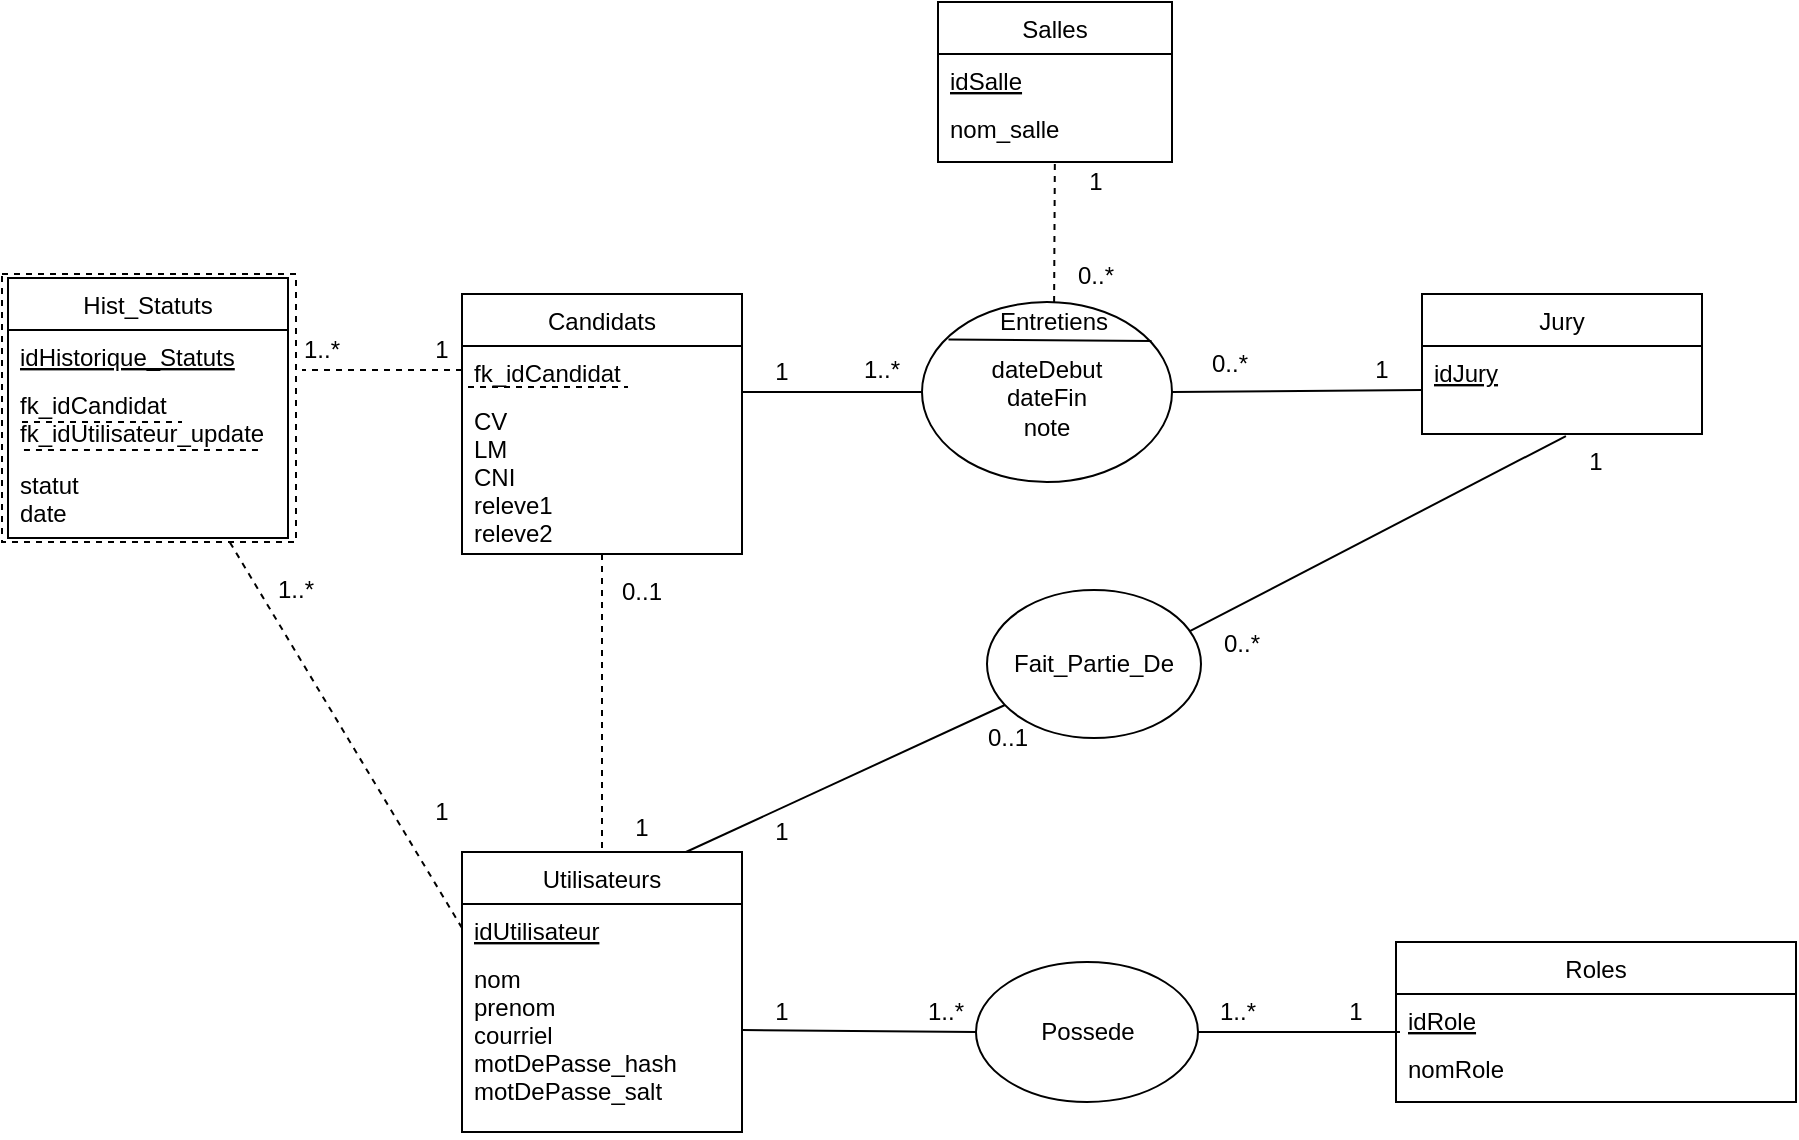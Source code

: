 <mxfile version="12.4.2" type="google" pages="1"><diagram id="_bE8Wy-HPbNyfzM_nnW1" name="Page-1"><mxGraphModel dx="733" dy="705" grid="1" gridSize="10" guides="1" tooltips="1" connect="1" arrows="1" fold="1" page="1" pageScale="1" pageWidth="827" pageHeight="1169" math="0" shadow="0"><root><mxCell id="0"/><mxCell id="1" parent="0"/><mxCell id="NbIYsQ0g4ut5Qg_8u0DJ-82" value="" style="shape=ext;double=0;rounded=0;whiteSpace=wrap;html=1;dashed=1;fillColor=none;strokeColor=#000000;recursiveResize=0;" parent="1" vertex="1"><mxGeometry x="30" y="176" width="147" height="134" as="geometry"/></mxCell><mxCell id="x4U6v0_zf-QGSQU-hkQe-8" value="Jury" style="swimlane;fontStyle=0;childLayout=stackLayout;horizontal=1;startSize=26;fillColor=none;horizontalStack=0;resizeParent=1;resizeParentMax=0;resizeLast=0;collapsible=1;marginBottom=0;" parent="1" vertex="1"><mxGeometry x="740" y="186" width="140" height="70" as="geometry"/></mxCell><mxCell id="x4U6v0_zf-QGSQU-hkQe-9" value="idJury" style="text;strokeColor=none;fillColor=none;align=left;verticalAlign=top;spacingLeft=4;spacingRight=4;overflow=hidden;rotatable=0;points=[[0,0.5],[1,0.5]];portConstraint=eastwest;fontStyle=4" parent="x4U6v0_zf-QGSQU-hkQe-8" vertex="1"><mxGeometry y="26" width="140" height="44" as="geometry"/></mxCell><mxCell id="x4U6v0_zf-QGSQU-hkQe-11" value="Candidats" style="swimlane;fontStyle=0;childLayout=stackLayout;horizontal=1;startSize=26;fillColor=none;horizontalStack=0;resizeParent=1;resizeParentMax=0;resizeLast=0;collapsible=1;marginBottom=0;" parent="1" vertex="1"><mxGeometry x="260" y="186" width="140" height="130" as="geometry"/></mxCell><mxCell id="x4U6v0_zf-QGSQU-hkQe-12" value="fk_idCandidat" style="text;strokeColor=none;fillColor=none;align=left;verticalAlign=top;spacingLeft=4;spacingRight=4;overflow=hidden;rotatable=0;points=[[0,0.5],[1,0.5]];portConstraint=eastwest;fontStyle=0" parent="x4U6v0_zf-QGSQU-hkQe-11" vertex="1"><mxGeometry y="26" width="140" height="24" as="geometry"/></mxCell><mxCell id="wnD3CFH-xDG3wQRu9zjU-3" value="" style="endArrow=none;dashed=1;html=1;fontColor=none;" parent="x4U6v0_zf-QGSQU-hkQe-11" edge="1"><mxGeometry width="50" height="50" relative="1" as="geometry"><mxPoint x="3.0" y="46.5" as="sourcePoint"/><mxPoint x="83.0" y="46.5" as="targetPoint"/></mxGeometry></mxCell><mxCell id="x4U6v0_zf-QGSQU-hkQe-13" value="CV&#xA;LM&#xA;CNI&#xA;releve1&#xA;releve2" style="text;strokeColor=none;fillColor=none;align=left;verticalAlign=top;spacingLeft=4;spacingRight=4;overflow=hidden;rotatable=0;points=[[0,0.5],[1,0.5]];portConstraint=eastwest;fontStyle=0" parent="x4U6v0_zf-QGSQU-hkQe-11" vertex="1"><mxGeometry y="50" width="140" height="80" as="geometry"/></mxCell><mxCell id="x4U6v0_zf-QGSQU-hkQe-14" value="Utilisateurs" style="swimlane;fontStyle=0;childLayout=stackLayout;horizontal=1;startSize=26;fillColor=none;horizontalStack=0;resizeParent=1;resizeParentMax=0;resizeLast=0;collapsible=1;marginBottom=0;" parent="1" vertex="1"><mxGeometry x="260" y="465" width="140" height="140" as="geometry"/></mxCell><mxCell id="x4U6v0_zf-QGSQU-hkQe-15" value="idUtilisateur" style="text;strokeColor=none;fillColor=none;align=left;verticalAlign=top;spacingLeft=4;spacingRight=4;overflow=hidden;rotatable=0;points=[[0,0.5],[1,0.5]];portConstraint=eastwest;fontStyle=4" parent="x4U6v0_zf-QGSQU-hkQe-14" vertex="1"><mxGeometry y="26" width="140" height="24" as="geometry"/></mxCell><mxCell id="x4U6v0_zf-QGSQU-hkQe-16" value="nom&#xA;prenom&#xA;courriel&#xA;motDePasse_hash&#xA;motDePasse_salt" style="text;strokeColor=none;fillColor=none;align=left;verticalAlign=top;spacingLeft=4;spacingRight=4;overflow=hidden;rotatable=0;points=[[0,0.5],[1,0.5]];portConstraint=eastwest;fontStyle=0" parent="x4U6v0_zf-QGSQU-hkQe-14" vertex="1"><mxGeometry y="50" width="140" height="90" as="geometry"/></mxCell><mxCell id="x4U6v0_zf-QGSQU-hkQe-23" value="" style="ellipse;whiteSpace=wrap;html=1;fillColor=none;" parent="1" vertex="1"><mxGeometry x="490" y="190" width="125" height="90" as="geometry"/></mxCell><mxCell id="x4U6v0_zf-QGSQU-hkQe-26" value="" style="endArrow=none;html=1;entryX=0.918;entryY=0.217;entryDx=0;entryDy=0;exitX=0.106;exitY=0.208;exitDx=0;exitDy=0;entryPerimeter=0;exitPerimeter=0;" parent="1" source="x4U6v0_zf-QGSQU-hkQe-23" target="x4U6v0_zf-QGSQU-hkQe-23" edge="1"><mxGeometry width="50" height="50" relative="1" as="geometry"><mxPoint x="475" y="237" as="sourcePoint"/><mxPoint x="595" y="237" as="targetPoint"/></mxGeometry></mxCell><mxCell id="Ezs2AWC2GHfy2kcNfuIi-11" value="" style="edgeStyle=none;orthogonalLoop=1;jettySize=auto;html=1;endArrow=none;dashed=1;" parent="1" source="x4U6v0_zf-QGSQU-hkQe-28" target="Ezs2AWC2GHfy2kcNfuIi-9" edge="1"><mxGeometry relative="1" as="geometry"/></mxCell><mxCell id="x4U6v0_zf-QGSQU-hkQe-28" value="Entretiens" style="text;html=1;strokeColor=none;fillColor=none;align=center;verticalAlign=middle;whiteSpace=wrap;rounded=0;" parent="1" vertex="1"><mxGeometry x="536" y="190" width="40" height="20" as="geometry"/></mxCell><mxCell id="x4U6v0_zf-QGSQU-hkQe-31" value="dateDebut&lt;br&gt;dateFin&lt;br&gt;note" style="text;html=1;strokeColor=none;fillColor=none;align=center;verticalAlign=middle;whiteSpace=wrap;rounded=0;" parent="1" vertex="1"><mxGeometry x="519" y="215" width="67" height="46" as="geometry"/></mxCell><mxCell id="x4U6v0_zf-QGSQU-hkQe-32" value="" style="endArrow=none;html=1;entryX=0;entryY=0.5;entryDx=0;entryDy=0;" parent="1" target="x4U6v0_zf-QGSQU-hkQe-23" edge="1"><mxGeometry width="50" height="50" relative="1" as="geometry"><mxPoint x="400" y="235" as="sourcePoint"/><mxPoint x="300" y="693" as="targetPoint"/></mxGeometry></mxCell><mxCell id="x4U6v0_zf-QGSQU-hkQe-34" value="" style="endArrow=none;html=1;entryX=1;entryY=0.5;entryDx=0;entryDy=0;exitX=0;exitY=0.5;exitDx=0;exitDy=0;" parent="1" source="x4U6v0_zf-QGSQU-hkQe-9" target="x4U6v0_zf-QGSQU-hkQe-23" edge="1"><mxGeometry width="50" height="50" relative="1" as="geometry"><mxPoint x="250" y="743" as="sourcePoint"/><mxPoint x="300" y="693" as="targetPoint"/></mxGeometry></mxCell><mxCell id="x4U6v0_zf-QGSQU-hkQe-36" value="1" style="text;html=1;strokeColor=none;fillColor=none;align=center;verticalAlign=middle;whiteSpace=wrap;rounded=0;" parent="1" vertex="1"><mxGeometry x="400" y="215" width="40" height="20" as="geometry"/></mxCell><mxCell id="x4U6v0_zf-QGSQU-hkQe-40" value="Roles" style="swimlane;fontStyle=0;childLayout=stackLayout;horizontal=1;startSize=26;fillColor=none;horizontalStack=0;resizeParent=1;resizeParentMax=0;resizeLast=0;collapsible=1;marginBottom=0;" parent="1" vertex="1"><mxGeometry x="727" y="510" width="200" height="80" as="geometry"><mxRectangle x="468.5" y="350" width="70" height="26" as="alternateBounds"/></mxGeometry></mxCell><mxCell id="wnD3CFH-xDG3wQRu9zjU-4" value="idRole" style="text;strokeColor=none;fillColor=none;align=left;verticalAlign=top;spacingLeft=4;spacingRight=4;overflow=hidden;rotatable=0;points=[[0,0.5],[1,0.5]];portConstraint=eastwest;fontStyle=4" parent="x4U6v0_zf-QGSQU-hkQe-40" vertex="1"><mxGeometry y="26" width="200" height="24" as="geometry"/></mxCell><mxCell id="x4U6v0_zf-QGSQU-hkQe-41" value="nomRole" style="text;strokeColor=none;fillColor=none;align=left;verticalAlign=top;spacingLeft=4;spacingRight=4;overflow=hidden;rotatable=0;points=[[0,0.5],[1,0.5]];portConstraint=eastwest;fontStyle=0" parent="x4U6v0_zf-QGSQU-hkQe-40" vertex="1"><mxGeometry y="50" width="200" height="30" as="geometry"/></mxCell><mxCell id="NbIYsQ0g4ut5Qg_8u0DJ-14" value="&lt;span style=&quot;color: rgba(0 , 0 , 0 , 0) ; font-family: monospace ; font-size: 0px ; background-color: rgb(248 , 249 , 250)&quot;&gt;%3CmxGraphModel%3E%3Croot%3E%3CmxCell%20id%3D%220%22%2F%3E%3CmxCell%20id%3D%221%22%20parent%3D%220%22%2F%3E%3CmxCell%20id%3D%222%22%20value%3D%221%22%20style%3D%22text%3Bhtml%3D1%3BstrokeColor%3Dnone%3BfillColor%3Dnone%3Balign%3Dcenter%3BverticalAlign%3Dmiddle%3BwhiteSpace%3Dwrap%3Brounded%3D0%3B%22%20vertex%3D%221%22%20parent%3D%221%22%3E%3CmxGeometry%20x%3D%22406.5%22%20y%3D%22387%22%20width%3D%2240%22%20height%3D%2220%22%20as%3D%22geometry%22%2F%3E%3C%2FmxCell%3E%3C%2Froot%3E%3C%2FmxGraphModel%3E&lt;/span&gt;" style="endArrow=none;html=1;entryX=0.5;entryY=0;entryDx=0;entryDy=0;dashed=1;" parent="1" source="x4U6v0_zf-QGSQU-hkQe-13" target="x4U6v0_zf-QGSQU-hkQe-14" edge="1"><mxGeometry width="50" height="50" relative="1" as="geometry"><mxPoint x="260" y="713" as="sourcePoint"/><mxPoint x="310" y="663" as="targetPoint"/></mxGeometry></mxCell><mxCell id="NbIYsQ0g4ut5Qg_8u0DJ-17" value="0..1" style="text;html=1;strokeColor=none;fillColor=none;align=center;verticalAlign=middle;whiteSpace=wrap;rounded=0;" parent="1" vertex="1"><mxGeometry x="330" y="325" width="40" height="20" as="geometry"/></mxCell><mxCell id="NbIYsQ0g4ut5Qg_8u0DJ-21" value="1" style="text;html=1;strokeColor=none;fillColor=none;align=center;verticalAlign=middle;whiteSpace=wrap;rounded=0;" parent="1" vertex="1"><mxGeometry x="400" y="445" width="40" height="20" as="geometry"/></mxCell><mxCell id="Ezs2AWC2GHfy2kcNfuIi-7" value="Salles" style="swimlane;fontStyle=0;childLayout=stackLayout;horizontal=1;startSize=26;fillColor=none;horizontalStack=0;resizeParent=1;resizeParentMax=0;resizeLast=0;collapsible=1;marginBottom=0;" parent="1" vertex="1"><mxGeometry x="498" y="40" width="117" height="80" as="geometry"/></mxCell><mxCell id="Ezs2AWC2GHfy2kcNfuIi-8" value="idSalle" style="text;strokeColor=none;fillColor=none;align=left;verticalAlign=top;spacingLeft=4;spacingRight=4;overflow=hidden;rotatable=0;points=[[0,0.5],[1,0.5]];portConstraint=eastwest;fontStyle=4" parent="Ezs2AWC2GHfy2kcNfuIi-7" vertex="1"><mxGeometry y="26" width="117" height="24" as="geometry"/></mxCell><mxCell id="Ezs2AWC2GHfy2kcNfuIi-9" value="nom_salle&#xA;" style="text;strokeColor=none;fillColor=none;align=left;verticalAlign=top;spacingLeft=4;spacingRight=4;overflow=hidden;rotatable=0;points=[[0,0.5],[1,0.5]];portConstraint=eastwest;fontStyle=0" parent="Ezs2AWC2GHfy2kcNfuIi-7" vertex="1"><mxGeometry y="50" width="117" height="30" as="geometry"/></mxCell><mxCell id="Ezs2AWC2GHfy2kcNfuIi-13" value="1" style="text;html=1;strokeColor=none;fillColor=none;align=center;verticalAlign=middle;whiteSpace=wrap;rounded=0;" parent="1" vertex="1"><mxGeometry x="556.5" y="120" width="40" height="20" as="geometry"/></mxCell><mxCell id="Ezs2AWC2GHfy2kcNfuIi-15" value="1" style="text;html=1;strokeColor=none;fillColor=none;align=center;verticalAlign=middle;whiteSpace=wrap;rounded=0;" parent="1" vertex="1"><mxGeometry x="330" y="443" width="40" height="20" as="geometry"/></mxCell><mxCell id="NbIYsQ0g4ut5Qg_8u0DJ-45" value="" style="ellipse;whiteSpace=wrap;html=1;fillColor=none;" parent="1" vertex="1"><mxGeometry x="522.5" y="334" width="107" height="74" as="geometry"/></mxCell><mxCell id="NbIYsQ0g4ut5Qg_8u0DJ-49" value="" style="endArrow=none;html=1;entryX=0.8;entryY=0;entryDx=0;entryDy=0;entryPerimeter=0;" parent="1" source="NbIYsQ0g4ut5Qg_8u0DJ-45" target="x4U6v0_zf-QGSQU-hkQe-14" edge="1"><mxGeometry width="50" height="50" relative="1" as="geometry"><mxPoint x="260" y="800" as="sourcePoint"/><mxPoint x="310" y="750" as="targetPoint"/></mxGeometry></mxCell><mxCell id="NbIYsQ0g4ut5Qg_8u0DJ-50" value="" style="endArrow=none;html=1;entryX=0.948;entryY=0.278;entryDx=0;entryDy=0;entryPerimeter=0;exitX=0.514;exitY=1.023;exitDx=0;exitDy=0;exitPerimeter=0;" parent="1" source="x4U6v0_zf-QGSQU-hkQe-9" target="NbIYsQ0g4ut5Qg_8u0DJ-45" edge="1"><mxGeometry width="50" height="50" relative="1" as="geometry"><mxPoint x="760" y="320" as="sourcePoint"/><mxPoint x="310" y="750" as="targetPoint"/></mxGeometry></mxCell><mxCell id="NbIYsQ0g4ut5Qg_8u0DJ-51" value="Fait_Partie_De" style="text;html=1;strokeColor=none;fillColor=none;align=center;verticalAlign=middle;whiteSpace=wrap;rounded=0;" parent="1" vertex="1"><mxGeometry x="556" y="361" width="40" height="20" as="geometry"/></mxCell><mxCell id="NbIYsQ0g4ut5Qg_8u0DJ-53" value="0..*" style="text;html=1;strokeColor=none;fillColor=none;align=center;verticalAlign=middle;whiteSpace=wrap;rounded=0;" parent="1" vertex="1"><mxGeometry x="630" y="351" width="40" height="20" as="geometry"/></mxCell><mxCell id="NbIYsQ0g4ut5Qg_8u0DJ-56" value="" style="ellipse;whiteSpace=wrap;html=1;fillColor=none;" parent="1" vertex="1"><mxGeometry x="517" y="520" width="111" height="70" as="geometry"/></mxCell><mxCell id="NbIYsQ0g4ut5Qg_8u0DJ-57" value="Possede" style="text;html=1;strokeColor=none;fillColor=none;align=center;verticalAlign=middle;whiteSpace=wrap;rounded=0;" parent="1" vertex="1"><mxGeometry x="552.5" y="545" width="40" height="20" as="geometry"/></mxCell><mxCell id="NbIYsQ0g4ut5Qg_8u0DJ-63" value="Hist_Statuts" style="swimlane;fontStyle=0;childLayout=stackLayout;horizontal=1;startSize=26;fillColor=none;horizontalStack=0;resizeParent=1;resizeParentMax=0;resizeLast=0;collapsible=1;marginBottom=0;" parent="1" vertex="1"><mxGeometry x="33" y="178" width="140" height="130" as="geometry"/></mxCell><mxCell id="NbIYsQ0g4ut5Qg_8u0DJ-64" value="idHistorique_Statuts" style="text;strokeColor=none;fillColor=none;align=left;verticalAlign=top;spacingLeft=4;spacingRight=4;overflow=hidden;rotatable=0;points=[[0,0.5],[1,0.5]];portConstraint=eastwest;fontStyle=4" parent="NbIYsQ0g4ut5Qg_8u0DJ-63" vertex="1"><mxGeometry y="26" width="140" height="24" as="geometry"/></mxCell><mxCell id="NbIYsQ0g4ut5Qg_8u0DJ-84" value="" style="endArrow=none;dashed=1;html=1;fontColor=none;" parent="NbIYsQ0g4ut5Qg_8u0DJ-63" edge="1"><mxGeometry width="50" height="50" relative="1" as="geometry"><mxPoint x="7" y="72" as="sourcePoint"/><mxPoint x="87" y="72" as="targetPoint"/></mxGeometry></mxCell><mxCell id="NbIYsQ0g4ut5Qg_8u0DJ-76" value="fk_idCandidat&lt;br&gt;fk_idUtilisateur_update" style="text;strokeColor=none;fillColor=none;align=left;verticalAlign=top;spacingLeft=4;spacingRight=4;overflow=hidden;rotatable=0;points=[[0,0.5],[1,0.5]];portConstraint=eastwest;fontStyle=0;dashed=1;horizontal=1;fontColor=#000000;html=1;whiteSpace=wrap;" parent="NbIYsQ0g4ut5Qg_8u0DJ-63" vertex="1"><mxGeometry y="50" width="140" height="40" as="geometry"/></mxCell><mxCell id="wnD3CFH-xDG3wQRu9zjU-5" value="" style="endArrow=none;dashed=1;html=1;fontColor=none;exitX=0.057;exitY=0.9;exitDx=0;exitDy=0;exitPerimeter=0;" parent="NbIYsQ0g4ut5Qg_8u0DJ-63" source="NbIYsQ0g4ut5Qg_8u0DJ-76" edge="1"><mxGeometry width="50" height="50" relative="1" as="geometry"><mxPoint x="7" y="106" as="sourcePoint"/><mxPoint x="127" y="86" as="targetPoint"/></mxGeometry></mxCell><mxCell id="NbIYsQ0g4ut5Qg_8u0DJ-65" value="statut&#xA;date" style="text;strokeColor=none;fillColor=none;align=left;verticalAlign=top;spacingLeft=4;spacingRight=4;overflow=hidden;rotatable=0;points=[[0,0.5],[1,0.5]];portConstraint=eastwest;" parent="NbIYsQ0g4ut5Qg_8u0DJ-63" vertex="1"><mxGeometry y="90" width="140" height="40" as="geometry"/></mxCell><mxCell id="NbIYsQ0g4ut5Qg_8u0DJ-67" value="" style="endArrow=none;html=1;exitX=0.75;exitY=1;exitDx=0;exitDy=0;entryX=0.25;entryY=1;entryDx=0;entryDy=0;dashed=1;" parent="1" source="NbIYsQ0g4ut5Qg_8u0DJ-69" target="NbIYsQ0g4ut5Qg_8u0DJ-68" edge="1"><mxGeometry width="50" height="50" relative="1" as="geometry"><mxPoint x="230" y="310" as="sourcePoint"/><mxPoint x="170" y="232" as="targetPoint"/></mxGeometry></mxCell><mxCell id="NbIYsQ0g4ut5Qg_8u0DJ-68" value="1..*" style="text;html=1;strokeColor=none;fillColor=none;align=center;verticalAlign=middle;whiteSpace=wrap;rounded=0;" parent="1" vertex="1"><mxGeometry x="170" y="204" width="40" height="20" as="geometry"/></mxCell><mxCell id="NbIYsQ0g4ut5Qg_8u0DJ-69" value="1" style="text;html=1;strokeColor=none;fillColor=none;align=center;verticalAlign=middle;whiteSpace=wrap;rounded=0;" parent="1" vertex="1"><mxGeometry x="230" y="204" width="40" height="20" as="geometry"/></mxCell><mxCell id="NbIYsQ0g4ut5Qg_8u0DJ-73" value="" style="endArrow=none;html=1;exitX=0;exitY=0.5;exitDx=0;exitDy=0;dashed=1;" parent="1" source="x4U6v0_zf-QGSQU-hkQe-15" target="NbIYsQ0g4ut5Qg_8u0DJ-82" edge="1"><mxGeometry width="50" height="50" relative="1" as="geometry"><mxPoint x="30" y="700" as="sourcePoint"/><mxPoint x="80" y="650" as="targetPoint"/></mxGeometry></mxCell><mxCell id="NbIYsQ0g4ut5Qg_8u0DJ-74" value="" style="endArrow=none;html=1;exitX=0;exitY=0.5;exitDx=0;exitDy=0;" parent="1" source="NbIYsQ0g4ut5Qg_8u0DJ-56" edge="1"><mxGeometry width="50" height="50" relative="1" as="geometry"><mxPoint x="30" y="700" as="sourcePoint"/><mxPoint x="400" y="554" as="targetPoint"/></mxGeometry></mxCell><mxCell id="NbIYsQ0g4ut5Qg_8u0DJ-75" value="" style="endArrow=none;html=1;entryX=1;entryY=0.5;entryDx=0;entryDy=0;" parent="1" target="NbIYsQ0g4ut5Qg_8u0DJ-56" edge="1"><mxGeometry width="50" height="50" relative="1" as="geometry"><mxPoint x="729" y="555" as="sourcePoint"/><mxPoint x="110" y="650" as="targetPoint"/></mxGeometry></mxCell><mxCell id="NbIYsQ0g4ut5Qg_8u0DJ-88" value="1..*" style="text;html=1;strokeColor=none;fillColor=none;align=center;verticalAlign=middle;whiteSpace=wrap;rounded=0;" parent="1" vertex="1"><mxGeometry x="157" y="324" width="40" height="20" as="geometry"/></mxCell><mxCell id="NbIYsQ0g4ut5Qg_8u0DJ-89" value="1" style="text;html=1;strokeColor=none;fillColor=none;align=center;verticalAlign=middle;whiteSpace=wrap;rounded=0;" parent="1" vertex="1"><mxGeometry x="230" y="435" width="40" height="20" as="geometry"/></mxCell><mxCell id="wnD3CFH-xDG3wQRu9zjU-7" value="1..*" style="text;html=1;strokeColor=none;fillColor=none;align=center;verticalAlign=middle;whiteSpace=wrap;rounded=0;" parent="1" vertex="1"><mxGeometry x="450" y="214" width="40" height="20" as="geometry"/></mxCell><mxCell id="wnD3CFH-xDG3wQRu9zjU-8" value="0..*" style="text;html=1;strokeColor=none;fillColor=none;align=center;verticalAlign=middle;whiteSpace=wrap;rounded=0;" parent="1" vertex="1"><mxGeometry x="556.5" y="167" width="40" height="20" as="geometry"/></mxCell><mxCell id="wnD3CFH-xDG3wQRu9zjU-9" value="1" style="text;html=1;strokeColor=none;fillColor=none;align=center;verticalAlign=middle;whiteSpace=wrap;rounded=0;" parent="1" vertex="1"><mxGeometry x="400" y="535" width="40" height="20" as="geometry"/></mxCell><mxCell id="wnD3CFH-xDG3wQRu9zjU-11" value="1..*" style="text;html=1;strokeColor=none;fillColor=none;align=center;verticalAlign=middle;whiteSpace=wrap;rounded=0;" parent="1" vertex="1"><mxGeometry x="482" y="535" width="40" height="20" as="geometry"/></mxCell><mxCell id="wnD3CFH-xDG3wQRu9zjU-12" value="0..1" style="text;html=1;strokeColor=none;fillColor=none;align=center;verticalAlign=middle;whiteSpace=wrap;rounded=0;" parent="1" vertex="1"><mxGeometry x="512.5" y="398" width="40" height="20" as="geometry"/></mxCell><mxCell id="wnD3CFH-xDG3wQRu9zjU-13" value="1" style="text;html=1;strokeColor=none;fillColor=none;align=center;verticalAlign=middle;whiteSpace=wrap;rounded=0;" parent="1" vertex="1"><mxGeometry x="700" y="214" width="40" height="20" as="geometry"/></mxCell><mxCell id="wnD3CFH-xDG3wQRu9zjU-14" value="1" style="text;html=1;strokeColor=none;fillColor=none;align=center;verticalAlign=middle;whiteSpace=wrap;rounded=0;" parent="1" vertex="1"><mxGeometry x="807" y="260" width="40" height="20" as="geometry"/></mxCell><mxCell id="wnD3CFH-xDG3wQRu9zjU-15" value="1" style="text;html=1;strokeColor=none;fillColor=none;align=center;verticalAlign=middle;whiteSpace=wrap;rounded=0;" parent="1" vertex="1"><mxGeometry x="687" y="535" width="40" height="20" as="geometry"/></mxCell><mxCell id="wnD3CFH-xDG3wQRu9zjU-16" value="1..*" style="text;html=1;strokeColor=none;fillColor=none;align=center;verticalAlign=middle;whiteSpace=wrap;rounded=0;" parent="1" vertex="1"><mxGeometry x="628" y="535" width="40" height="20" as="geometry"/></mxCell><mxCell id="AAa11C58v9yTe8kPHYBN-1" value="0..*" style="text;html=1;strokeColor=none;fillColor=none;align=center;verticalAlign=middle;whiteSpace=wrap;rounded=0;" parent="1" vertex="1"><mxGeometry x="623.5" y="211" width="40" height="20" as="geometry"/></mxCell></root></mxGraphModel></diagram></mxfile>